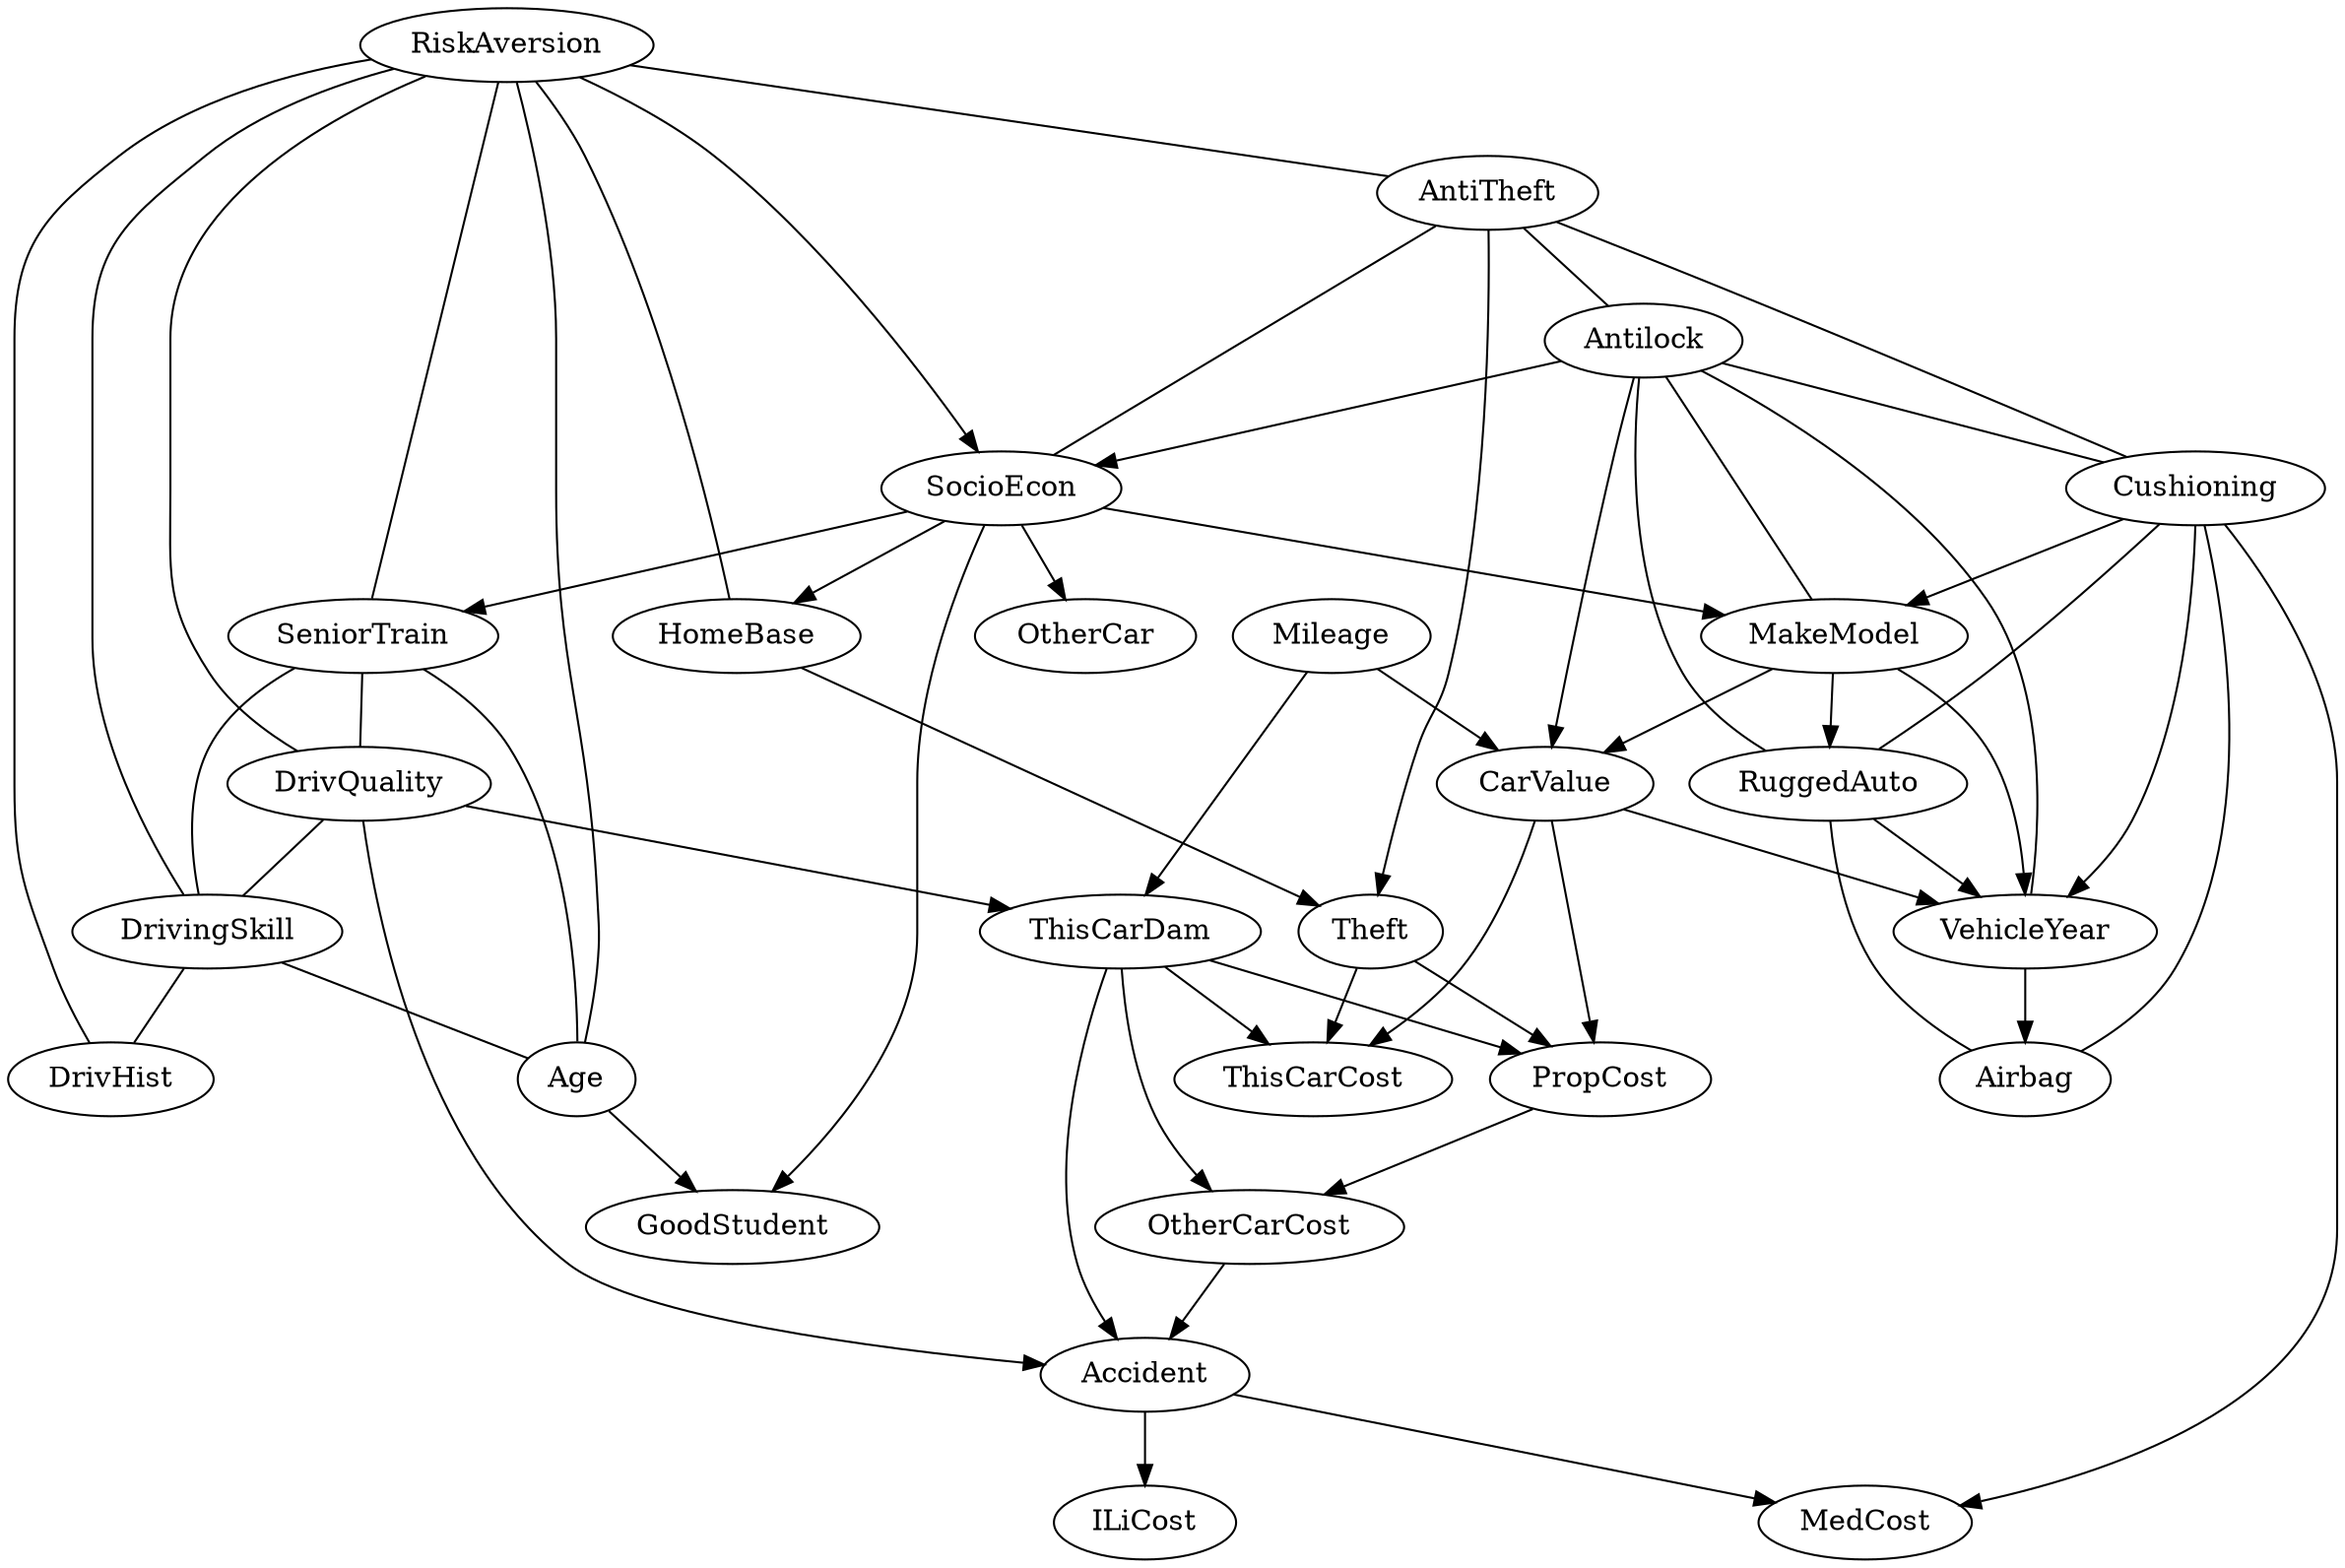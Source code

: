 digraph G {
    "DrivQuality" -> "Accident";
    "Mileage" -> "CarValue";
    "SocioEcon" -> "MakeModel";
    "Theft" -> "ThisCarCost";
    "OtherCarCost" -> "Accident";
    "Antilock" -> "SocioEcon";
    "MakeModel" -> "RuggedAuto";
    "PropCost" -> "OtherCarCost";
    "Cushioning" -> "MedCost";
    "ThisCarDam" -> "PropCost";
    "RiskAversion" -> "SocioEcon";
    "Cushioning" -> "MakeModel";
    "CarValue" -> "ThisCarCost";
    "AntiTheft" -> "Theft";
    "Theft" -> "PropCost";
    "MakeModel" -> "VehicleYear";
    "HomeBase" -> "Theft";
    "SocioEcon" -> "HomeBase";
    "DrivQuality" -> "ThisCarDam";
    "Antilock" -> "CarValue";
    "MakeModel" -> "CarValue";
    "VehicleYear" -> "Airbag";
    "Accident" -> "MedCost";
    "CarValue" -> "VehicleYear";
    "RuggedAuto" -> "VehicleYear";
    "SocioEcon" -> "GoodStudent";
    "CarValue" -> "PropCost";
    "Mileage" -> "ThisCarDam";
    "Accident" -> "ILiCost";
    "ThisCarDam" -> "ThisCarCost";
    "Age" -> "GoodStudent";
    "ThisCarDam" -> "OtherCarCost";
    "SocioEcon" -> "SeniorTrain";
    "Cushioning" -> "VehicleYear";
    "SocioEcon" -> "OtherCar";
    "ThisCarDam" -> "Accident";
    "Cushioning" -> "RuggedAuto" [dir = none];
    "DrivingSkill" -> "Age" [dir = none];
    "RiskAversion" -> "DrivQuality" [dir = none];
    "Antilock" -> "RuggedAuto" [dir = none];
    "Antilock" -> "MakeModel" [dir = none];
    "AntiTheft" -> "Antilock" [dir = none];
    "SeniorTrain" -> "DrivingSkill" [dir = none];
    "SeniorTrain" -> "Age" [dir = none];
    "AntiTheft" -> "SocioEcon" [dir = none];
    "DrivQuality" -> "DrivingSkill" [dir = none];
    "RiskAversion" -> "Age" [dir = none];
    "RuggedAuto" -> "Airbag" [dir = none];
    "Antilock" -> "Cushioning" [dir = none];
    "RiskAversion" -> "DrivHist" [dir = none];
    "RiskAversion" -> "SeniorTrain" [dir = none];
    "SeniorTrain" -> "DrivQuality" [dir = none];
    "Antilock" -> "VehicleYear" [dir = none];
    "RiskAversion" -> "HomeBase" [dir = none];
    "AntiTheft" -> "Cushioning" [dir = none];
    "RiskAversion" -> "AntiTheft" [dir = none];
    "DrivingSkill" -> "DrivHist" [dir = none];
    "RiskAversion" -> "DrivingSkill" [dir = none];
    "Cushioning" -> "Airbag" [dir = none];
}
